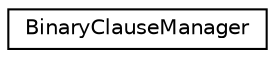 digraph "Graphical Class Hierarchy"
{
 // LATEX_PDF_SIZE
  edge [fontname="Helvetica",fontsize="10",labelfontname="Helvetica",labelfontsize="10"];
  node [fontname="Helvetica",fontsize="10",shape=record];
  rankdir="LR";
  Node0 [label="BinaryClauseManager",height=0.2,width=0.4,color="black", fillcolor="white", style="filled",URL="$classoperations__research_1_1sat_1_1_binary_clause_manager.html",tooltip=" "];
}
